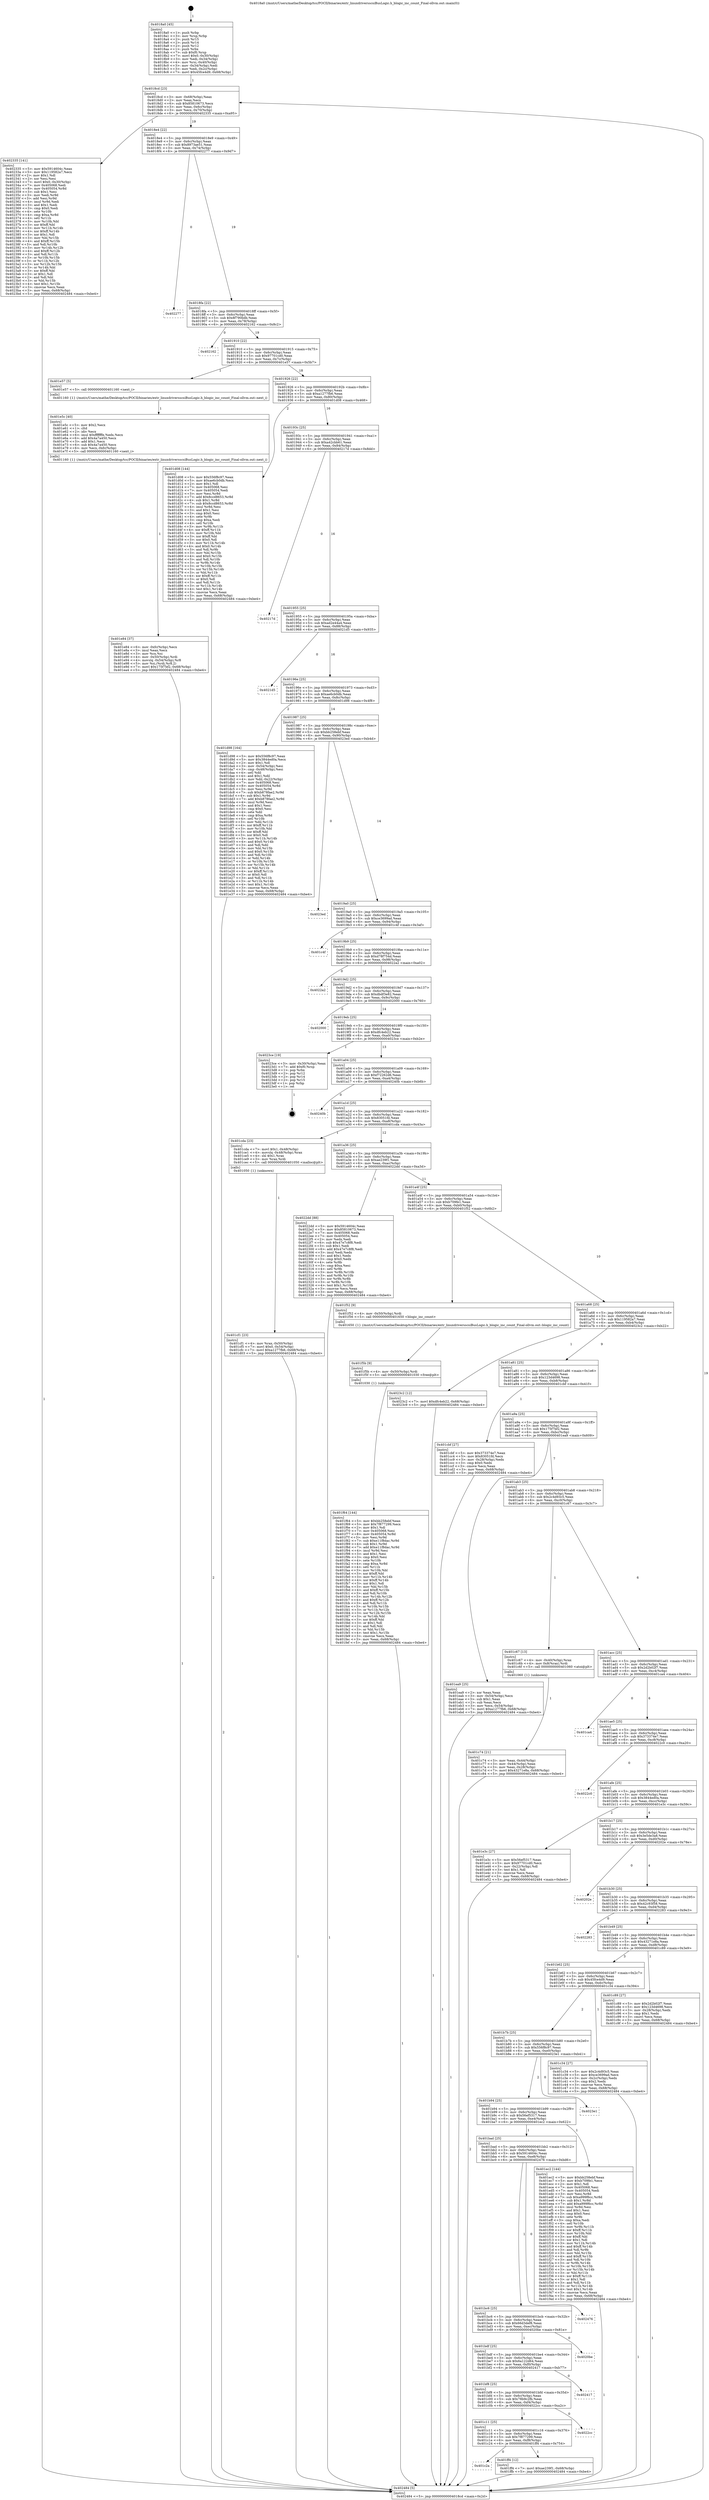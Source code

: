 digraph "0x4018a0" {
  label = "0x4018a0 (/mnt/c/Users/mathe/Desktop/tcc/POCII/binaries/extr_linuxdriversscsiBusLogic.h_blogic_inc_count_Final-ollvm.out::main(0))"
  labelloc = "t"
  node[shape=record]

  Entry [label="",width=0.3,height=0.3,shape=circle,fillcolor=black,style=filled]
  "0x4018cd" [label="{
     0x4018cd [23]\l
     | [instrs]\l
     &nbsp;&nbsp;0x4018cd \<+3\>: mov -0x68(%rbp),%eax\l
     &nbsp;&nbsp;0x4018d0 \<+2\>: mov %eax,%ecx\l
     &nbsp;&nbsp;0x4018d2 \<+6\>: sub $0x85810673,%ecx\l
     &nbsp;&nbsp;0x4018d8 \<+3\>: mov %eax,-0x6c(%rbp)\l
     &nbsp;&nbsp;0x4018db \<+3\>: mov %ecx,-0x70(%rbp)\l
     &nbsp;&nbsp;0x4018de \<+6\>: je 0000000000402335 \<main+0xa95\>\l
  }"]
  "0x402335" [label="{
     0x402335 [141]\l
     | [instrs]\l
     &nbsp;&nbsp;0x402335 \<+5\>: mov $0x5914604c,%eax\l
     &nbsp;&nbsp;0x40233a \<+5\>: mov $0x119582a7,%ecx\l
     &nbsp;&nbsp;0x40233f \<+2\>: mov $0x1,%dl\l
     &nbsp;&nbsp;0x402341 \<+2\>: xor %esi,%esi\l
     &nbsp;&nbsp;0x402343 \<+7\>: movl $0x0,-0x30(%rbp)\l
     &nbsp;&nbsp;0x40234a \<+7\>: mov 0x405068,%edi\l
     &nbsp;&nbsp;0x402351 \<+8\>: mov 0x405054,%r8d\l
     &nbsp;&nbsp;0x402359 \<+3\>: sub $0x1,%esi\l
     &nbsp;&nbsp;0x40235c \<+3\>: mov %edi,%r9d\l
     &nbsp;&nbsp;0x40235f \<+3\>: add %esi,%r9d\l
     &nbsp;&nbsp;0x402362 \<+4\>: imul %r9d,%edi\l
     &nbsp;&nbsp;0x402366 \<+3\>: and $0x1,%edi\l
     &nbsp;&nbsp;0x402369 \<+3\>: cmp $0x0,%edi\l
     &nbsp;&nbsp;0x40236c \<+4\>: sete %r10b\l
     &nbsp;&nbsp;0x402370 \<+4\>: cmp $0xa,%r8d\l
     &nbsp;&nbsp;0x402374 \<+4\>: setl %r11b\l
     &nbsp;&nbsp;0x402378 \<+3\>: mov %r10b,%bl\l
     &nbsp;&nbsp;0x40237b \<+3\>: xor $0xff,%bl\l
     &nbsp;&nbsp;0x40237e \<+3\>: mov %r11b,%r14b\l
     &nbsp;&nbsp;0x402381 \<+4\>: xor $0xff,%r14b\l
     &nbsp;&nbsp;0x402385 \<+3\>: xor $0x1,%dl\l
     &nbsp;&nbsp;0x402388 \<+3\>: mov %bl,%r15b\l
     &nbsp;&nbsp;0x40238b \<+4\>: and $0xff,%r15b\l
     &nbsp;&nbsp;0x40238f \<+3\>: and %dl,%r10b\l
     &nbsp;&nbsp;0x402392 \<+3\>: mov %r14b,%r12b\l
     &nbsp;&nbsp;0x402395 \<+4\>: and $0xff,%r12b\l
     &nbsp;&nbsp;0x402399 \<+3\>: and %dl,%r11b\l
     &nbsp;&nbsp;0x40239c \<+3\>: or %r10b,%r15b\l
     &nbsp;&nbsp;0x40239f \<+3\>: or %r11b,%r12b\l
     &nbsp;&nbsp;0x4023a2 \<+3\>: xor %r12b,%r15b\l
     &nbsp;&nbsp;0x4023a5 \<+3\>: or %r14b,%bl\l
     &nbsp;&nbsp;0x4023a8 \<+3\>: xor $0xff,%bl\l
     &nbsp;&nbsp;0x4023ab \<+3\>: or $0x1,%dl\l
     &nbsp;&nbsp;0x4023ae \<+2\>: and %dl,%bl\l
     &nbsp;&nbsp;0x4023b0 \<+3\>: or %bl,%r15b\l
     &nbsp;&nbsp;0x4023b3 \<+4\>: test $0x1,%r15b\l
     &nbsp;&nbsp;0x4023b7 \<+3\>: cmovne %ecx,%eax\l
     &nbsp;&nbsp;0x4023ba \<+3\>: mov %eax,-0x68(%rbp)\l
     &nbsp;&nbsp;0x4023bd \<+5\>: jmp 0000000000402484 \<main+0xbe4\>\l
  }"]
  "0x4018e4" [label="{
     0x4018e4 [22]\l
     | [instrs]\l
     &nbsp;&nbsp;0x4018e4 \<+5\>: jmp 00000000004018e9 \<main+0x49\>\l
     &nbsp;&nbsp;0x4018e9 \<+3\>: mov -0x6c(%rbp),%eax\l
     &nbsp;&nbsp;0x4018ec \<+5\>: sub $0x8973ae51,%eax\l
     &nbsp;&nbsp;0x4018f1 \<+3\>: mov %eax,-0x74(%rbp)\l
     &nbsp;&nbsp;0x4018f4 \<+6\>: je 0000000000402277 \<main+0x9d7\>\l
  }"]
  Exit [label="",width=0.3,height=0.3,shape=circle,fillcolor=black,style=filled,peripheries=2]
  "0x402277" [label="{
     0x402277\l
  }", style=dashed]
  "0x4018fa" [label="{
     0x4018fa [22]\l
     | [instrs]\l
     &nbsp;&nbsp;0x4018fa \<+5\>: jmp 00000000004018ff \<main+0x5f\>\l
     &nbsp;&nbsp;0x4018ff \<+3\>: mov -0x6c(%rbp),%eax\l
     &nbsp;&nbsp;0x401902 \<+5\>: sub $0x8f790bdb,%eax\l
     &nbsp;&nbsp;0x401907 \<+3\>: mov %eax,-0x78(%rbp)\l
     &nbsp;&nbsp;0x40190a \<+6\>: je 0000000000402162 \<main+0x8c2\>\l
  }"]
  "0x401c2a" [label="{
     0x401c2a\l
  }", style=dashed]
  "0x402162" [label="{
     0x402162\l
  }", style=dashed]
  "0x401910" [label="{
     0x401910 [22]\l
     | [instrs]\l
     &nbsp;&nbsp;0x401910 \<+5\>: jmp 0000000000401915 \<main+0x75\>\l
     &nbsp;&nbsp;0x401915 \<+3\>: mov -0x6c(%rbp),%eax\l
     &nbsp;&nbsp;0x401918 \<+5\>: sub $0x97701cd0,%eax\l
     &nbsp;&nbsp;0x40191d \<+3\>: mov %eax,-0x7c(%rbp)\l
     &nbsp;&nbsp;0x401920 \<+6\>: je 0000000000401e57 \<main+0x5b7\>\l
  }"]
  "0x401ff4" [label="{
     0x401ff4 [12]\l
     | [instrs]\l
     &nbsp;&nbsp;0x401ff4 \<+7\>: movl $0xae239f1,-0x68(%rbp)\l
     &nbsp;&nbsp;0x401ffb \<+5\>: jmp 0000000000402484 \<main+0xbe4\>\l
  }"]
  "0x401e57" [label="{
     0x401e57 [5]\l
     | [instrs]\l
     &nbsp;&nbsp;0x401e57 \<+5\>: call 0000000000401160 \<next_i\>\l
     | [calls]\l
     &nbsp;&nbsp;0x401160 \{1\} (/mnt/c/Users/mathe/Desktop/tcc/POCII/binaries/extr_linuxdriversscsiBusLogic.h_blogic_inc_count_Final-ollvm.out::next_i)\l
  }"]
  "0x401926" [label="{
     0x401926 [22]\l
     | [instrs]\l
     &nbsp;&nbsp;0x401926 \<+5\>: jmp 000000000040192b \<main+0x8b\>\l
     &nbsp;&nbsp;0x40192b \<+3\>: mov -0x6c(%rbp),%eax\l
     &nbsp;&nbsp;0x40192e \<+5\>: sub $0xa1277fb6,%eax\l
     &nbsp;&nbsp;0x401933 \<+3\>: mov %eax,-0x80(%rbp)\l
     &nbsp;&nbsp;0x401936 \<+6\>: je 0000000000401d08 \<main+0x468\>\l
  }"]
  "0x401c11" [label="{
     0x401c11 [25]\l
     | [instrs]\l
     &nbsp;&nbsp;0x401c11 \<+5\>: jmp 0000000000401c16 \<main+0x376\>\l
     &nbsp;&nbsp;0x401c16 \<+3\>: mov -0x6c(%rbp),%eax\l
     &nbsp;&nbsp;0x401c19 \<+5\>: sub $0x7f877299,%eax\l
     &nbsp;&nbsp;0x401c1e \<+6\>: mov %eax,-0xf8(%rbp)\l
     &nbsp;&nbsp;0x401c24 \<+6\>: je 0000000000401ff4 \<main+0x754\>\l
  }"]
  "0x401d08" [label="{
     0x401d08 [144]\l
     | [instrs]\l
     &nbsp;&nbsp;0x401d08 \<+5\>: mov $0x556f8c97,%eax\l
     &nbsp;&nbsp;0x401d0d \<+5\>: mov $0xae6cb0db,%ecx\l
     &nbsp;&nbsp;0x401d12 \<+2\>: mov $0x1,%dl\l
     &nbsp;&nbsp;0x401d14 \<+7\>: mov 0x405068,%esi\l
     &nbsp;&nbsp;0x401d1b \<+7\>: mov 0x405054,%edi\l
     &nbsp;&nbsp;0x401d22 \<+3\>: mov %esi,%r8d\l
     &nbsp;&nbsp;0x401d25 \<+7\>: add $0x8ccd8653,%r8d\l
     &nbsp;&nbsp;0x401d2c \<+4\>: sub $0x1,%r8d\l
     &nbsp;&nbsp;0x401d30 \<+7\>: sub $0x8ccd8653,%r8d\l
     &nbsp;&nbsp;0x401d37 \<+4\>: imul %r8d,%esi\l
     &nbsp;&nbsp;0x401d3b \<+3\>: and $0x1,%esi\l
     &nbsp;&nbsp;0x401d3e \<+3\>: cmp $0x0,%esi\l
     &nbsp;&nbsp;0x401d41 \<+4\>: sete %r9b\l
     &nbsp;&nbsp;0x401d45 \<+3\>: cmp $0xa,%edi\l
     &nbsp;&nbsp;0x401d48 \<+4\>: setl %r10b\l
     &nbsp;&nbsp;0x401d4c \<+3\>: mov %r9b,%r11b\l
     &nbsp;&nbsp;0x401d4f \<+4\>: xor $0xff,%r11b\l
     &nbsp;&nbsp;0x401d53 \<+3\>: mov %r10b,%bl\l
     &nbsp;&nbsp;0x401d56 \<+3\>: xor $0xff,%bl\l
     &nbsp;&nbsp;0x401d59 \<+3\>: xor $0x0,%dl\l
     &nbsp;&nbsp;0x401d5c \<+3\>: mov %r11b,%r14b\l
     &nbsp;&nbsp;0x401d5f \<+4\>: and $0x0,%r14b\l
     &nbsp;&nbsp;0x401d63 \<+3\>: and %dl,%r9b\l
     &nbsp;&nbsp;0x401d66 \<+3\>: mov %bl,%r15b\l
     &nbsp;&nbsp;0x401d69 \<+4\>: and $0x0,%r15b\l
     &nbsp;&nbsp;0x401d6d \<+3\>: and %dl,%r10b\l
     &nbsp;&nbsp;0x401d70 \<+3\>: or %r9b,%r14b\l
     &nbsp;&nbsp;0x401d73 \<+3\>: or %r10b,%r15b\l
     &nbsp;&nbsp;0x401d76 \<+3\>: xor %r15b,%r14b\l
     &nbsp;&nbsp;0x401d79 \<+3\>: or %bl,%r11b\l
     &nbsp;&nbsp;0x401d7c \<+4\>: xor $0xff,%r11b\l
     &nbsp;&nbsp;0x401d80 \<+3\>: or $0x0,%dl\l
     &nbsp;&nbsp;0x401d83 \<+3\>: and %dl,%r11b\l
     &nbsp;&nbsp;0x401d86 \<+3\>: or %r11b,%r14b\l
     &nbsp;&nbsp;0x401d89 \<+4\>: test $0x1,%r14b\l
     &nbsp;&nbsp;0x401d8d \<+3\>: cmovne %ecx,%eax\l
     &nbsp;&nbsp;0x401d90 \<+3\>: mov %eax,-0x68(%rbp)\l
     &nbsp;&nbsp;0x401d93 \<+5\>: jmp 0000000000402484 \<main+0xbe4\>\l
  }"]
  "0x40193c" [label="{
     0x40193c [25]\l
     | [instrs]\l
     &nbsp;&nbsp;0x40193c \<+5\>: jmp 0000000000401941 \<main+0xa1\>\l
     &nbsp;&nbsp;0x401941 \<+3\>: mov -0x6c(%rbp),%eax\l
     &nbsp;&nbsp;0x401944 \<+5\>: sub $0xa42cbb61,%eax\l
     &nbsp;&nbsp;0x401949 \<+6\>: mov %eax,-0x84(%rbp)\l
     &nbsp;&nbsp;0x40194f \<+6\>: je 000000000040217d \<main+0x8dd\>\l
  }"]
  "0x4022cc" [label="{
     0x4022cc\l
  }", style=dashed]
  "0x40217d" [label="{
     0x40217d\l
  }", style=dashed]
  "0x401955" [label="{
     0x401955 [25]\l
     | [instrs]\l
     &nbsp;&nbsp;0x401955 \<+5\>: jmp 000000000040195a \<main+0xba\>\l
     &nbsp;&nbsp;0x40195a \<+3\>: mov -0x6c(%rbp),%eax\l
     &nbsp;&nbsp;0x40195d \<+5\>: sub $0xad2e44a4,%eax\l
     &nbsp;&nbsp;0x401962 \<+6\>: mov %eax,-0x88(%rbp)\l
     &nbsp;&nbsp;0x401968 \<+6\>: je 00000000004021d5 \<main+0x935\>\l
  }"]
  "0x401bf8" [label="{
     0x401bf8 [25]\l
     | [instrs]\l
     &nbsp;&nbsp;0x401bf8 \<+5\>: jmp 0000000000401bfd \<main+0x35d\>\l
     &nbsp;&nbsp;0x401bfd \<+3\>: mov -0x6c(%rbp),%eax\l
     &nbsp;&nbsp;0x401c00 \<+5\>: sub $0x78b9c2fb,%eax\l
     &nbsp;&nbsp;0x401c05 \<+6\>: mov %eax,-0xf4(%rbp)\l
     &nbsp;&nbsp;0x401c0b \<+6\>: je 00000000004022cc \<main+0xa2c\>\l
  }"]
  "0x4021d5" [label="{
     0x4021d5\l
  }", style=dashed]
  "0x40196e" [label="{
     0x40196e [25]\l
     | [instrs]\l
     &nbsp;&nbsp;0x40196e \<+5\>: jmp 0000000000401973 \<main+0xd3\>\l
     &nbsp;&nbsp;0x401973 \<+3\>: mov -0x6c(%rbp),%eax\l
     &nbsp;&nbsp;0x401976 \<+5\>: sub $0xae6cb0db,%eax\l
     &nbsp;&nbsp;0x40197b \<+6\>: mov %eax,-0x8c(%rbp)\l
     &nbsp;&nbsp;0x401981 \<+6\>: je 0000000000401d98 \<main+0x4f8\>\l
  }"]
  "0x402417" [label="{
     0x402417\l
  }", style=dashed]
  "0x401d98" [label="{
     0x401d98 [164]\l
     | [instrs]\l
     &nbsp;&nbsp;0x401d98 \<+5\>: mov $0x556f8c97,%eax\l
     &nbsp;&nbsp;0x401d9d \<+5\>: mov $0x3844ed0a,%ecx\l
     &nbsp;&nbsp;0x401da2 \<+2\>: mov $0x1,%dl\l
     &nbsp;&nbsp;0x401da4 \<+3\>: mov -0x54(%rbp),%esi\l
     &nbsp;&nbsp;0x401da7 \<+3\>: cmp -0x48(%rbp),%esi\l
     &nbsp;&nbsp;0x401daa \<+4\>: setl %dil\l
     &nbsp;&nbsp;0x401dae \<+4\>: and $0x1,%dil\l
     &nbsp;&nbsp;0x401db2 \<+4\>: mov %dil,-0x22(%rbp)\l
     &nbsp;&nbsp;0x401db6 \<+7\>: mov 0x405068,%esi\l
     &nbsp;&nbsp;0x401dbd \<+8\>: mov 0x405054,%r8d\l
     &nbsp;&nbsp;0x401dc5 \<+3\>: mov %esi,%r9d\l
     &nbsp;&nbsp;0x401dc8 \<+7\>: sub $0xb878fae2,%r9d\l
     &nbsp;&nbsp;0x401dcf \<+4\>: sub $0x1,%r9d\l
     &nbsp;&nbsp;0x401dd3 \<+7\>: add $0xb878fae2,%r9d\l
     &nbsp;&nbsp;0x401dda \<+4\>: imul %r9d,%esi\l
     &nbsp;&nbsp;0x401dde \<+3\>: and $0x1,%esi\l
     &nbsp;&nbsp;0x401de1 \<+3\>: cmp $0x0,%esi\l
     &nbsp;&nbsp;0x401de4 \<+4\>: sete %dil\l
     &nbsp;&nbsp;0x401de8 \<+4\>: cmp $0xa,%r8d\l
     &nbsp;&nbsp;0x401dec \<+4\>: setl %r10b\l
     &nbsp;&nbsp;0x401df0 \<+3\>: mov %dil,%r11b\l
     &nbsp;&nbsp;0x401df3 \<+4\>: xor $0xff,%r11b\l
     &nbsp;&nbsp;0x401df7 \<+3\>: mov %r10b,%bl\l
     &nbsp;&nbsp;0x401dfa \<+3\>: xor $0xff,%bl\l
     &nbsp;&nbsp;0x401dfd \<+3\>: xor $0x0,%dl\l
     &nbsp;&nbsp;0x401e00 \<+3\>: mov %r11b,%r14b\l
     &nbsp;&nbsp;0x401e03 \<+4\>: and $0x0,%r14b\l
     &nbsp;&nbsp;0x401e07 \<+3\>: and %dl,%dil\l
     &nbsp;&nbsp;0x401e0a \<+3\>: mov %bl,%r15b\l
     &nbsp;&nbsp;0x401e0d \<+4\>: and $0x0,%r15b\l
     &nbsp;&nbsp;0x401e11 \<+3\>: and %dl,%r10b\l
     &nbsp;&nbsp;0x401e14 \<+3\>: or %dil,%r14b\l
     &nbsp;&nbsp;0x401e17 \<+3\>: or %r10b,%r15b\l
     &nbsp;&nbsp;0x401e1a \<+3\>: xor %r15b,%r14b\l
     &nbsp;&nbsp;0x401e1d \<+3\>: or %bl,%r11b\l
     &nbsp;&nbsp;0x401e20 \<+4\>: xor $0xff,%r11b\l
     &nbsp;&nbsp;0x401e24 \<+3\>: or $0x0,%dl\l
     &nbsp;&nbsp;0x401e27 \<+3\>: and %dl,%r11b\l
     &nbsp;&nbsp;0x401e2a \<+3\>: or %r11b,%r14b\l
     &nbsp;&nbsp;0x401e2d \<+4\>: test $0x1,%r14b\l
     &nbsp;&nbsp;0x401e31 \<+3\>: cmovne %ecx,%eax\l
     &nbsp;&nbsp;0x401e34 \<+3\>: mov %eax,-0x68(%rbp)\l
     &nbsp;&nbsp;0x401e37 \<+5\>: jmp 0000000000402484 \<main+0xbe4\>\l
  }"]
  "0x401987" [label="{
     0x401987 [25]\l
     | [instrs]\l
     &nbsp;&nbsp;0x401987 \<+5\>: jmp 000000000040198c \<main+0xec\>\l
     &nbsp;&nbsp;0x40198c \<+3\>: mov -0x6c(%rbp),%eax\l
     &nbsp;&nbsp;0x40198f \<+5\>: sub $0xbb258ebf,%eax\l
     &nbsp;&nbsp;0x401994 \<+6\>: mov %eax,-0x90(%rbp)\l
     &nbsp;&nbsp;0x40199a \<+6\>: je 00000000004023ed \<main+0xb4d\>\l
  }"]
  "0x401bdf" [label="{
     0x401bdf [25]\l
     | [instrs]\l
     &nbsp;&nbsp;0x401bdf \<+5\>: jmp 0000000000401be4 \<main+0x344\>\l
     &nbsp;&nbsp;0x401be4 \<+3\>: mov -0x6c(%rbp),%eax\l
     &nbsp;&nbsp;0x401be7 \<+5\>: sub $0x6a122d64,%eax\l
     &nbsp;&nbsp;0x401bec \<+6\>: mov %eax,-0xf0(%rbp)\l
     &nbsp;&nbsp;0x401bf2 \<+6\>: je 0000000000402417 \<main+0xb77\>\l
  }"]
  "0x4023ed" [label="{
     0x4023ed\l
  }", style=dashed]
  "0x4019a0" [label="{
     0x4019a0 [25]\l
     | [instrs]\l
     &nbsp;&nbsp;0x4019a0 \<+5\>: jmp 00000000004019a5 \<main+0x105\>\l
     &nbsp;&nbsp;0x4019a5 \<+3\>: mov -0x6c(%rbp),%eax\l
     &nbsp;&nbsp;0x4019a8 \<+5\>: sub $0xce3699ad,%eax\l
     &nbsp;&nbsp;0x4019ad \<+6\>: mov %eax,-0x94(%rbp)\l
     &nbsp;&nbsp;0x4019b3 \<+6\>: je 0000000000401c4f \<main+0x3af\>\l
  }"]
  "0x4020be" [label="{
     0x4020be\l
  }", style=dashed]
  "0x401c4f" [label="{
     0x401c4f\l
  }", style=dashed]
  "0x4019b9" [label="{
     0x4019b9 [25]\l
     | [instrs]\l
     &nbsp;&nbsp;0x4019b9 \<+5\>: jmp 00000000004019be \<main+0x11e\>\l
     &nbsp;&nbsp;0x4019be \<+3\>: mov -0x6c(%rbp),%eax\l
     &nbsp;&nbsp;0x4019c1 \<+5\>: sub $0xd78f754d,%eax\l
     &nbsp;&nbsp;0x4019c6 \<+6\>: mov %eax,-0x98(%rbp)\l
     &nbsp;&nbsp;0x4019cc \<+6\>: je 00000000004022a2 \<main+0xa02\>\l
  }"]
  "0x401bc6" [label="{
     0x401bc6 [25]\l
     | [instrs]\l
     &nbsp;&nbsp;0x401bc6 \<+5\>: jmp 0000000000401bcb \<main+0x32b\>\l
     &nbsp;&nbsp;0x401bcb \<+3\>: mov -0x6c(%rbp),%eax\l
     &nbsp;&nbsp;0x401bce \<+5\>: sub $0x66d3def8,%eax\l
     &nbsp;&nbsp;0x401bd3 \<+6\>: mov %eax,-0xec(%rbp)\l
     &nbsp;&nbsp;0x401bd9 \<+6\>: je 00000000004020be \<main+0x81e\>\l
  }"]
  "0x4022a2" [label="{
     0x4022a2\l
  }", style=dashed]
  "0x4019d2" [label="{
     0x4019d2 [25]\l
     | [instrs]\l
     &nbsp;&nbsp;0x4019d2 \<+5\>: jmp 00000000004019d7 \<main+0x137\>\l
     &nbsp;&nbsp;0x4019d7 \<+3\>: mov -0x6c(%rbp),%eax\l
     &nbsp;&nbsp;0x4019da \<+5\>: sub $0xdbdf3e82,%eax\l
     &nbsp;&nbsp;0x4019df \<+6\>: mov %eax,-0x9c(%rbp)\l
     &nbsp;&nbsp;0x4019e5 \<+6\>: je 0000000000402000 \<main+0x760\>\l
  }"]
  "0x402476" [label="{
     0x402476\l
  }", style=dashed]
  "0x402000" [label="{
     0x402000\l
  }", style=dashed]
  "0x4019eb" [label="{
     0x4019eb [25]\l
     | [instrs]\l
     &nbsp;&nbsp;0x4019eb \<+5\>: jmp 00000000004019f0 \<main+0x150\>\l
     &nbsp;&nbsp;0x4019f0 \<+3\>: mov -0x6c(%rbp),%eax\l
     &nbsp;&nbsp;0x4019f3 \<+5\>: sub $0xdfc4eb22,%eax\l
     &nbsp;&nbsp;0x4019f8 \<+6\>: mov %eax,-0xa0(%rbp)\l
     &nbsp;&nbsp;0x4019fe \<+6\>: je 00000000004023ce \<main+0xb2e\>\l
  }"]
  "0x401f64" [label="{
     0x401f64 [144]\l
     | [instrs]\l
     &nbsp;&nbsp;0x401f64 \<+5\>: mov $0xbb258ebf,%eax\l
     &nbsp;&nbsp;0x401f69 \<+5\>: mov $0x7f877299,%ecx\l
     &nbsp;&nbsp;0x401f6e \<+2\>: mov $0x1,%dl\l
     &nbsp;&nbsp;0x401f70 \<+7\>: mov 0x405068,%esi\l
     &nbsp;&nbsp;0x401f77 \<+8\>: mov 0x405054,%r8d\l
     &nbsp;&nbsp;0x401f7f \<+3\>: mov %esi,%r9d\l
     &nbsp;&nbsp;0x401f82 \<+7\>: sub $0xe11f8dac,%r9d\l
     &nbsp;&nbsp;0x401f89 \<+4\>: sub $0x1,%r9d\l
     &nbsp;&nbsp;0x401f8d \<+7\>: add $0xe11f8dac,%r9d\l
     &nbsp;&nbsp;0x401f94 \<+4\>: imul %r9d,%esi\l
     &nbsp;&nbsp;0x401f98 \<+3\>: and $0x1,%esi\l
     &nbsp;&nbsp;0x401f9b \<+3\>: cmp $0x0,%esi\l
     &nbsp;&nbsp;0x401f9e \<+4\>: sete %r10b\l
     &nbsp;&nbsp;0x401fa2 \<+4\>: cmp $0xa,%r8d\l
     &nbsp;&nbsp;0x401fa6 \<+4\>: setl %r11b\l
     &nbsp;&nbsp;0x401faa \<+3\>: mov %r10b,%bl\l
     &nbsp;&nbsp;0x401fad \<+3\>: xor $0xff,%bl\l
     &nbsp;&nbsp;0x401fb0 \<+3\>: mov %r11b,%r14b\l
     &nbsp;&nbsp;0x401fb3 \<+4\>: xor $0xff,%r14b\l
     &nbsp;&nbsp;0x401fb7 \<+3\>: xor $0x1,%dl\l
     &nbsp;&nbsp;0x401fba \<+3\>: mov %bl,%r15b\l
     &nbsp;&nbsp;0x401fbd \<+4\>: and $0xff,%r15b\l
     &nbsp;&nbsp;0x401fc1 \<+3\>: and %dl,%r10b\l
     &nbsp;&nbsp;0x401fc4 \<+3\>: mov %r14b,%r12b\l
     &nbsp;&nbsp;0x401fc7 \<+4\>: and $0xff,%r12b\l
     &nbsp;&nbsp;0x401fcb \<+3\>: and %dl,%r11b\l
     &nbsp;&nbsp;0x401fce \<+3\>: or %r10b,%r15b\l
     &nbsp;&nbsp;0x401fd1 \<+3\>: or %r11b,%r12b\l
     &nbsp;&nbsp;0x401fd4 \<+3\>: xor %r12b,%r15b\l
     &nbsp;&nbsp;0x401fd7 \<+3\>: or %r14b,%bl\l
     &nbsp;&nbsp;0x401fda \<+3\>: xor $0xff,%bl\l
     &nbsp;&nbsp;0x401fdd \<+3\>: or $0x1,%dl\l
     &nbsp;&nbsp;0x401fe0 \<+2\>: and %dl,%bl\l
     &nbsp;&nbsp;0x401fe2 \<+3\>: or %bl,%r15b\l
     &nbsp;&nbsp;0x401fe5 \<+4\>: test $0x1,%r15b\l
     &nbsp;&nbsp;0x401fe9 \<+3\>: cmovne %ecx,%eax\l
     &nbsp;&nbsp;0x401fec \<+3\>: mov %eax,-0x68(%rbp)\l
     &nbsp;&nbsp;0x401fef \<+5\>: jmp 0000000000402484 \<main+0xbe4\>\l
  }"]
  "0x4023ce" [label="{
     0x4023ce [19]\l
     | [instrs]\l
     &nbsp;&nbsp;0x4023ce \<+3\>: mov -0x30(%rbp),%eax\l
     &nbsp;&nbsp;0x4023d1 \<+7\>: add $0xf0,%rsp\l
     &nbsp;&nbsp;0x4023d8 \<+1\>: pop %rbx\l
     &nbsp;&nbsp;0x4023d9 \<+2\>: pop %r12\l
     &nbsp;&nbsp;0x4023db \<+2\>: pop %r14\l
     &nbsp;&nbsp;0x4023dd \<+2\>: pop %r15\l
     &nbsp;&nbsp;0x4023df \<+1\>: pop %rbp\l
     &nbsp;&nbsp;0x4023e0 \<+1\>: ret\l
  }"]
  "0x401a04" [label="{
     0x401a04 [25]\l
     | [instrs]\l
     &nbsp;&nbsp;0x401a04 \<+5\>: jmp 0000000000401a09 \<main+0x169\>\l
     &nbsp;&nbsp;0x401a09 \<+3\>: mov -0x6c(%rbp),%eax\l
     &nbsp;&nbsp;0x401a0c \<+5\>: sub $0xf72262d6,%eax\l
     &nbsp;&nbsp;0x401a11 \<+6\>: mov %eax,-0xa4(%rbp)\l
     &nbsp;&nbsp;0x401a17 \<+6\>: je 000000000040240b \<main+0xb6b\>\l
  }"]
  "0x401f5b" [label="{
     0x401f5b [9]\l
     | [instrs]\l
     &nbsp;&nbsp;0x401f5b \<+4\>: mov -0x50(%rbp),%rdi\l
     &nbsp;&nbsp;0x401f5f \<+5\>: call 0000000000401030 \<free@plt\>\l
     | [calls]\l
     &nbsp;&nbsp;0x401030 \{1\} (unknown)\l
  }"]
  "0x40240b" [label="{
     0x40240b\l
  }", style=dashed]
  "0x401a1d" [label="{
     0x401a1d [25]\l
     | [instrs]\l
     &nbsp;&nbsp;0x401a1d \<+5\>: jmp 0000000000401a22 \<main+0x182\>\l
     &nbsp;&nbsp;0x401a22 \<+3\>: mov -0x6c(%rbp),%eax\l
     &nbsp;&nbsp;0x401a25 \<+5\>: sub $0x83051fd,%eax\l
     &nbsp;&nbsp;0x401a2a \<+6\>: mov %eax,-0xa8(%rbp)\l
     &nbsp;&nbsp;0x401a30 \<+6\>: je 0000000000401cda \<main+0x43a\>\l
  }"]
  "0x401bad" [label="{
     0x401bad [25]\l
     | [instrs]\l
     &nbsp;&nbsp;0x401bad \<+5\>: jmp 0000000000401bb2 \<main+0x312\>\l
     &nbsp;&nbsp;0x401bb2 \<+3\>: mov -0x6c(%rbp),%eax\l
     &nbsp;&nbsp;0x401bb5 \<+5\>: sub $0x5914604c,%eax\l
     &nbsp;&nbsp;0x401bba \<+6\>: mov %eax,-0xe8(%rbp)\l
     &nbsp;&nbsp;0x401bc0 \<+6\>: je 0000000000402476 \<main+0xbd6\>\l
  }"]
  "0x401cda" [label="{
     0x401cda [23]\l
     | [instrs]\l
     &nbsp;&nbsp;0x401cda \<+7\>: movl $0x1,-0x48(%rbp)\l
     &nbsp;&nbsp;0x401ce1 \<+4\>: movslq -0x48(%rbp),%rax\l
     &nbsp;&nbsp;0x401ce5 \<+4\>: shl $0x1,%rax\l
     &nbsp;&nbsp;0x401ce9 \<+3\>: mov %rax,%rdi\l
     &nbsp;&nbsp;0x401cec \<+5\>: call 0000000000401050 \<malloc@plt\>\l
     | [calls]\l
     &nbsp;&nbsp;0x401050 \{1\} (unknown)\l
  }"]
  "0x401a36" [label="{
     0x401a36 [25]\l
     | [instrs]\l
     &nbsp;&nbsp;0x401a36 \<+5\>: jmp 0000000000401a3b \<main+0x19b\>\l
     &nbsp;&nbsp;0x401a3b \<+3\>: mov -0x6c(%rbp),%eax\l
     &nbsp;&nbsp;0x401a3e \<+5\>: sub $0xae239f1,%eax\l
     &nbsp;&nbsp;0x401a43 \<+6\>: mov %eax,-0xac(%rbp)\l
     &nbsp;&nbsp;0x401a49 \<+6\>: je 00000000004022dd \<main+0xa3d\>\l
  }"]
  "0x401ec2" [label="{
     0x401ec2 [144]\l
     | [instrs]\l
     &nbsp;&nbsp;0x401ec2 \<+5\>: mov $0xbb258ebf,%eax\l
     &nbsp;&nbsp;0x401ec7 \<+5\>: mov $0xb709fe1,%ecx\l
     &nbsp;&nbsp;0x401ecc \<+2\>: mov $0x1,%dl\l
     &nbsp;&nbsp;0x401ece \<+7\>: mov 0x405068,%esi\l
     &nbsp;&nbsp;0x401ed5 \<+7\>: mov 0x405054,%edi\l
     &nbsp;&nbsp;0x401edc \<+3\>: mov %esi,%r8d\l
     &nbsp;&nbsp;0x401edf \<+7\>: sub $0xa999f6cc,%r8d\l
     &nbsp;&nbsp;0x401ee6 \<+4\>: sub $0x1,%r8d\l
     &nbsp;&nbsp;0x401eea \<+7\>: add $0xa999f6cc,%r8d\l
     &nbsp;&nbsp;0x401ef1 \<+4\>: imul %r8d,%esi\l
     &nbsp;&nbsp;0x401ef5 \<+3\>: and $0x1,%esi\l
     &nbsp;&nbsp;0x401ef8 \<+3\>: cmp $0x0,%esi\l
     &nbsp;&nbsp;0x401efb \<+4\>: sete %r9b\l
     &nbsp;&nbsp;0x401eff \<+3\>: cmp $0xa,%edi\l
     &nbsp;&nbsp;0x401f02 \<+4\>: setl %r10b\l
     &nbsp;&nbsp;0x401f06 \<+3\>: mov %r9b,%r11b\l
     &nbsp;&nbsp;0x401f09 \<+4\>: xor $0xff,%r11b\l
     &nbsp;&nbsp;0x401f0d \<+3\>: mov %r10b,%bl\l
     &nbsp;&nbsp;0x401f10 \<+3\>: xor $0xff,%bl\l
     &nbsp;&nbsp;0x401f13 \<+3\>: xor $0x1,%dl\l
     &nbsp;&nbsp;0x401f16 \<+3\>: mov %r11b,%r14b\l
     &nbsp;&nbsp;0x401f19 \<+4\>: and $0xff,%r14b\l
     &nbsp;&nbsp;0x401f1d \<+3\>: and %dl,%r9b\l
     &nbsp;&nbsp;0x401f20 \<+3\>: mov %bl,%r15b\l
     &nbsp;&nbsp;0x401f23 \<+4\>: and $0xff,%r15b\l
     &nbsp;&nbsp;0x401f27 \<+3\>: and %dl,%r10b\l
     &nbsp;&nbsp;0x401f2a \<+3\>: or %r9b,%r14b\l
     &nbsp;&nbsp;0x401f2d \<+3\>: or %r10b,%r15b\l
     &nbsp;&nbsp;0x401f30 \<+3\>: xor %r15b,%r14b\l
     &nbsp;&nbsp;0x401f33 \<+3\>: or %bl,%r11b\l
     &nbsp;&nbsp;0x401f36 \<+4\>: xor $0xff,%r11b\l
     &nbsp;&nbsp;0x401f3a \<+3\>: or $0x1,%dl\l
     &nbsp;&nbsp;0x401f3d \<+3\>: and %dl,%r11b\l
     &nbsp;&nbsp;0x401f40 \<+3\>: or %r11b,%r14b\l
     &nbsp;&nbsp;0x401f43 \<+4\>: test $0x1,%r14b\l
     &nbsp;&nbsp;0x401f47 \<+3\>: cmovne %ecx,%eax\l
     &nbsp;&nbsp;0x401f4a \<+3\>: mov %eax,-0x68(%rbp)\l
     &nbsp;&nbsp;0x401f4d \<+5\>: jmp 0000000000402484 \<main+0xbe4\>\l
  }"]
  "0x4022dd" [label="{
     0x4022dd [88]\l
     | [instrs]\l
     &nbsp;&nbsp;0x4022dd \<+5\>: mov $0x5914604c,%eax\l
     &nbsp;&nbsp;0x4022e2 \<+5\>: mov $0x85810673,%ecx\l
     &nbsp;&nbsp;0x4022e7 \<+7\>: mov 0x405068,%edx\l
     &nbsp;&nbsp;0x4022ee \<+7\>: mov 0x405054,%esi\l
     &nbsp;&nbsp;0x4022f5 \<+2\>: mov %edx,%edi\l
     &nbsp;&nbsp;0x4022f7 \<+6\>: sub $0x47e7c8f8,%edi\l
     &nbsp;&nbsp;0x4022fd \<+3\>: sub $0x1,%edi\l
     &nbsp;&nbsp;0x402300 \<+6\>: add $0x47e7c8f8,%edi\l
     &nbsp;&nbsp;0x402306 \<+3\>: imul %edi,%edx\l
     &nbsp;&nbsp;0x402309 \<+3\>: and $0x1,%edx\l
     &nbsp;&nbsp;0x40230c \<+3\>: cmp $0x0,%edx\l
     &nbsp;&nbsp;0x40230f \<+4\>: sete %r8b\l
     &nbsp;&nbsp;0x402313 \<+3\>: cmp $0xa,%esi\l
     &nbsp;&nbsp;0x402316 \<+4\>: setl %r9b\l
     &nbsp;&nbsp;0x40231a \<+3\>: mov %r8b,%r10b\l
     &nbsp;&nbsp;0x40231d \<+3\>: and %r9b,%r10b\l
     &nbsp;&nbsp;0x402320 \<+3\>: xor %r9b,%r8b\l
     &nbsp;&nbsp;0x402323 \<+3\>: or %r8b,%r10b\l
     &nbsp;&nbsp;0x402326 \<+4\>: test $0x1,%r10b\l
     &nbsp;&nbsp;0x40232a \<+3\>: cmovne %ecx,%eax\l
     &nbsp;&nbsp;0x40232d \<+3\>: mov %eax,-0x68(%rbp)\l
     &nbsp;&nbsp;0x402330 \<+5\>: jmp 0000000000402484 \<main+0xbe4\>\l
  }"]
  "0x401a4f" [label="{
     0x401a4f [25]\l
     | [instrs]\l
     &nbsp;&nbsp;0x401a4f \<+5\>: jmp 0000000000401a54 \<main+0x1b4\>\l
     &nbsp;&nbsp;0x401a54 \<+3\>: mov -0x6c(%rbp),%eax\l
     &nbsp;&nbsp;0x401a57 \<+5\>: sub $0xb709fe1,%eax\l
     &nbsp;&nbsp;0x401a5c \<+6\>: mov %eax,-0xb0(%rbp)\l
     &nbsp;&nbsp;0x401a62 \<+6\>: je 0000000000401f52 \<main+0x6b2\>\l
  }"]
  "0x401b94" [label="{
     0x401b94 [25]\l
     | [instrs]\l
     &nbsp;&nbsp;0x401b94 \<+5\>: jmp 0000000000401b99 \<main+0x2f9\>\l
     &nbsp;&nbsp;0x401b99 \<+3\>: mov -0x6c(%rbp),%eax\l
     &nbsp;&nbsp;0x401b9c \<+5\>: sub $0x56ef5317,%eax\l
     &nbsp;&nbsp;0x401ba1 \<+6\>: mov %eax,-0xe4(%rbp)\l
     &nbsp;&nbsp;0x401ba7 \<+6\>: je 0000000000401ec2 \<main+0x622\>\l
  }"]
  "0x401f52" [label="{
     0x401f52 [9]\l
     | [instrs]\l
     &nbsp;&nbsp;0x401f52 \<+4\>: mov -0x50(%rbp),%rdi\l
     &nbsp;&nbsp;0x401f56 \<+5\>: call 0000000000401650 \<blogic_inc_count\>\l
     | [calls]\l
     &nbsp;&nbsp;0x401650 \{1\} (/mnt/c/Users/mathe/Desktop/tcc/POCII/binaries/extr_linuxdriversscsiBusLogic.h_blogic_inc_count_Final-ollvm.out::blogic_inc_count)\l
  }"]
  "0x401a68" [label="{
     0x401a68 [25]\l
     | [instrs]\l
     &nbsp;&nbsp;0x401a68 \<+5\>: jmp 0000000000401a6d \<main+0x1cd\>\l
     &nbsp;&nbsp;0x401a6d \<+3\>: mov -0x6c(%rbp),%eax\l
     &nbsp;&nbsp;0x401a70 \<+5\>: sub $0x119582a7,%eax\l
     &nbsp;&nbsp;0x401a75 \<+6\>: mov %eax,-0xb4(%rbp)\l
     &nbsp;&nbsp;0x401a7b \<+6\>: je 00000000004023c2 \<main+0xb22\>\l
  }"]
  "0x4023e1" [label="{
     0x4023e1\l
  }", style=dashed]
  "0x4023c2" [label="{
     0x4023c2 [12]\l
     | [instrs]\l
     &nbsp;&nbsp;0x4023c2 \<+7\>: movl $0xdfc4eb22,-0x68(%rbp)\l
     &nbsp;&nbsp;0x4023c9 \<+5\>: jmp 0000000000402484 \<main+0xbe4\>\l
  }"]
  "0x401a81" [label="{
     0x401a81 [25]\l
     | [instrs]\l
     &nbsp;&nbsp;0x401a81 \<+5\>: jmp 0000000000401a86 \<main+0x1e6\>\l
     &nbsp;&nbsp;0x401a86 \<+3\>: mov -0x6c(%rbp),%eax\l
     &nbsp;&nbsp;0x401a89 \<+5\>: sub $0x123d4698,%eax\l
     &nbsp;&nbsp;0x401a8e \<+6\>: mov %eax,-0xb8(%rbp)\l
     &nbsp;&nbsp;0x401a94 \<+6\>: je 0000000000401cbf \<main+0x41f\>\l
  }"]
  "0x401e84" [label="{
     0x401e84 [37]\l
     | [instrs]\l
     &nbsp;&nbsp;0x401e84 \<+6\>: mov -0xfc(%rbp),%ecx\l
     &nbsp;&nbsp;0x401e8a \<+3\>: imul %eax,%ecx\l
     &nbsp;&nbsp;0x401e8d \<+3\>: mov %cx,%si\l
     &nbsp;&nbsp;0x401e90 \<+4\>: mov -0x50(%rbp),%rdi\l
     &nbsp;&nbsp;0x401e94 \<+4\>: movslq -0x54(%rbp),%r8\l
     &nbsp;&nbsp;0x401e98 \<+5\>: mov %si,(%rdi,%r8,2)\l
     &nbsp;&nbsp;0x401e9d \<+7\>: movl $0x175f7bf2,-0x68(%rbp)\l
     &nbsp;&nbsp;0x401ea4 \<+5\>: jmp 0000000000402484 \<main+0xbe4\>\l
  }"]
  "0x401cbf" [label="{
     0x401cbf [27]\l
     | [instrs]\l
     &nbsp;&nbsp;0x401cbf \<+5\>: mov $0x373374e7,%eax\l
     &nbsp;&nbsp;0x401cc4 \<+5\>: mov $0x83051fd,%ecx\l
     &nbsp;&nbsp;0x401cc9 \<+3\>: mov -0x28(%rbp),%edx\l
     &nbsp;&nbsp;0x401ccc \<+3\>: cmp $0x0,%edx\l
     &nbsp;&nbsp;0x401ccf \<+3\>: cmove %ecx,%eax\l
     &nbsp;&nbsp;0x401cd2 \<+3\>: mov %eax,-0x68(%rbp)\l
     &nbsp;&nbsp;0x401cd5 \<+5\>: jmp 0000000000402484 \<main+0xbe4\>\l
  }"]
  "0x401a9a" [label="{
     0x401a9a [25]\l
     | [instrs]\l
     &nbsp;&nbsp;0x401a9a \<+5\>: jmp 0000000000401a9f \<main+0x1ff\>\l
     &nbsp;&nbsp;0x401a9f \<+3\>: mov -0x6c(%rbp),%eax\l
     &nbsp;&nbsp;0x401aa2 \<+5\>: sub $0x175f7bf2,%eax\l
     &nbsp;&nbsp;0x401aa7 \<+6\>: mov %eax,-0xbc(%rbp)\l
     &nbsp;&nbsp;0x401aad \<+6\>: je 0000000000401ea9 \<main+0x609\>\l
  }"]
  "0x401e5c" [label="{
     0x401e5c [40]\l
     | [instrs]\l
     &nbsp;&nbsp;0x401e5c \<+5\>: mov $0x2,%ecx\l
     &nbsp;&nbsp;0x401e61 \<+1\>: cltd\l
     &nbsp;&nbsp;0x401e62 \<+2\>: idiv %ecx\l
     &nbsp;&nbsp;0x401e64 \<+6\>: imul $0xfffffffe,%edx,%ecx\l
     &nbsp;&nbsp;0x401e6a \<+6\>: add $0x4a7a450,%ecx\l
     &nbsp;&nbsp;0x401e70 \<+3\>: add $0x1,%ecx\l
     &nbsp;&nbsp;0x401e73 \<+6\>: sub $0x4a7a450,%ecx\l
     &nbsp;&nbsp;0x401e79 \<+6\>: mov %ecx,-0xfc(%rbp)\l
     &nbsp;&nbsp;0x401e7f \<+5\>: call 0000000000401160 \<next_i\>\l
     | [calls]\l
     &nbsp;&nbsp;0x401160 \{1\} (/mnt/c/Users/mathe/Desktop/tcc/POCII/binaries/extr_linuxdriversscsiBusLogic.h_blogic_inc_count_Final-ollvm.out::next_i)\l
  }"]
  "0x401ea9" [label="{
     0x401ea9 [25]\l
     | [instrs]\l
     &nbsp;&nbsp;0x401ea9 \<+2\>: xor %eax,%eax\l
     &nbsp;&nbsp;0x401eab \<+3\>: mov -0x54(%rbp),%ecx\l
     &nbsp;&nbsp;0x401eae \<+3\>: sub $0x1,%eax\l
     &nbsp;&nbsp;0x401eb1 \<+2\>: sub %eax,%ecx\l
     &nbsp;&nbsp;0x401eb3 \<+3\>: mov %ecx,-0x54(%rbp)\l
     &nbsp;&nbsp;0x401eb6 \<+7\>: movl $0xa1277fb6,-0x68(%rbp)\l
     &nbsp;&nbsp;0x401ebd \<+5\>: jmp 0000000000402484 \<main+0xbe4\>\l
  }"]
  "0x401ab3" [label="{
     0x401ab3 [25]\l
     | [instrs]\l
     &nbsp;&nbsp;0x401ab3 \<+5\>: jmp 0000000000401ab8 \<main+0x218\>\l
     &nbsp;&nbsp;0x401ab8 \<+3\>: mov -0x6c(%rbp),%eax\l
     &nbsp;&nbsp;0x401abb \<+5\>: sub $0x2c4d93c5,%eax\l
     &nbsp;&nbsp;0x401ac0 \<+6\>: mov %eax,-0xc0(%rbp)\l
     &nbsp;&nbsp;0x401ac6 \<+6\>: je 0000000000401c67 \<main+0x3c7\>\l
  }"]
  "0x401cf1" [label="{
     0x401cf1 [23]\l
     | [instrs]\l
     &nbsp;&nbsp;0x401cf1 \<+4\>: mov %rax,-0x50(%rbp)\l
     &nbsp;&nbsp;0x401cf5 \<+7\>: movl $0x0,-0x54(%rbp)\l
     &nbsp;&nbsp;0x401cfc \<+7\>: movl $0xa1277fb6,-0x68(%rbp)\l
     &nbsp;&nbsp;0x401d03 \<+5\>: jmp 0000000000402484 \<main+0xbe4\>\l
  }"]
  "0x401c67" [label="{
     0x401c67 [13]\l
     | [instrs]\l
     &nbsp;&nbsp;0x401c67 \<+4\>: mov -0x40(%rbp),%rax\l
     &nbsp;&nbsp;0x401c6b \<+4\>: mov 0x8(%rax),%rdi\l
     &nbsp;&nbsp;0x401c6f \<+5\>: call 0000000000401060 \<atoi@plt\>\l
     | [calls]\l
     &nbsp;&nbsp;0x401060 \{1\} (unknown)\l
  }"]
  "0x401acc" [label="{
     0x401acc [25]\l
     | [instrs]\l
     &nbsp;&nbsp;0x401acc \<+5\>: jmp 0000000000401ad1 \<main+0x231\>\l
     &nbsp;&nbsp;0x401ad1 \<+3\>: mov -0x6c(%rbp),%eax\l
     &nbsp;&nbsp;0x401ad4 \<+5\>: sub $0x2d2b02f7,%eax\l
     &nbsp;&nbsp;0x401ad9 \<+6\>: mov %eax,-0xc4(%rbp)\l
     &nbsp;&nbsp;0x401adf \<+6\>: je 0000000000401ca4 \<main+0x404\>\l
  }"]
  "0x401c74" [label="{
     0x401c74 [21]\l
     | [instrs]\l
     &nbsp;&nbsp;0x401c74 \<+3\>: mov %eax,-0x44(%rbp)\l
     &nbsp;&nbsp;0x401c77 \<+3\>: mov -0x44(%rbp),%eax\l
     &nbsp;&nbsp;0x401c7a \<+3\>: mov %eax,-0x28(%rbp)\l
     &nbsp;&nbsp;0x401c7d \<+7\>: movl $0x43271e8a,-0x68(%rbp)\l
     &nbsp;&nbsp;0x401c84 \<+5\>: jmp 0000000000402484 \<main+0xbe4\>\l
  }"]
  "0x401ca4" [label="{
     0x401ca4\l
  }", style=dashed]
  "0x401ae5" [label="{
     0x401ae5 [25]\l
     | [instrs]\l
     &nbsp;&nbsp;0x401ae5 \<+5\>: jmp 0000000000401aea \<main+0x24a\>\l
     &nbsp;&nbsp;0x401aea \<+3\>: mov -0x6c(%rbp),%eax\l
     &nbsp;&nbsp;0x401aed \<+5\>: sub $0x373374e7,%eax\l
     &nbsp;&nbsp;0x401af2 \<+6\>: mov %eax,-0xc8(%rbp)\l
     &nbsp;&nbsp;0x401af8 \<+6\>: je 00000000004022c0 \<main+0xa20\>\l
  }"]
  "0x4018a0" [label="{
     0x4018a0 [45]\l
     | [instrs]\l
     &nbsp;&nbsp;0x4018a0 \<+1\>: push %rbp\l
     &nbsp;&nbsp;0x4018a1 \<+3\>: mov %rsp,%rbp\l
     &nbsp;&nbsp;0x4018a4 \<+2\>: push %r15\l
     &nbsp;&nbsp;0x4018a6 \<+2\>: push %r14\l
     &nbsp;&nbsp;0x4018a8 \<+2\>: push %r12\l
     &nbsp;&nbsp;0x4018aa \<+1\>: push %rbx\l
     &nbsp;&nbsp;0x4018ab \<+7\>: sub $0xf0,%rsp\l
     &nbsp;&nbsp;0x4018b2 \<+7\>: movl $0x0,-0x30(%rbp)\l
     &nbsp;&nbsp;0x4018b9 \<+3\>: mov %edi,-0x34(%rbp)\l
     &nbsp;&nbsp;0x4018bc \<+4\>: mov %rsi,-0x40(%rbp)\l
     &nbsp;&nbsp;0x4018c0 \<+3\>: mov -0x34(%rbp),%edi\l
     &nbsp;&nbsp;0x4018c3 \<+3\>: mov %edi,-0x2c(%rbp)\l
     &nbsp;&nbsp;0x4018c6 \<+7\>: movl $0x45fce4d9,-0x68(%rbp)\l
  }"]
  "0x4022c0" [label="{
     0x4022c0\l
  }", style=dashed]
  "0x401afe" [label="{
     0x401afe [25]\l
     | [instrs]\l
     &nbsp;&nbsp;0x401afe \<+5\>: jmp 0000000000401b03 \<main+0x263\>\l
     &nbsp;&nbsp;0x401b03 \<+3\>: mov -0x6c(%rbp),%eax\l
     &nbsp;&nbsp;0x401b06 \<+5\>: sub $0x3844ed0a,%eax\l
     &nbsp;&nbsp;0x401b0b \<+6\>: mov %eax,-0xcc(%rbp)\l
     &nbsp;&nbsp;0x401b11 \<+6\>: je 0000000000401e3c \<main+0x59c\>\l
  }"]
  "0x402484" [label="{
     0x402484 [5]\l
     | [instrs]\l
     &nbsp;&nbsp;0x402484 \<+5\>: jmp 00000000004018cd \<main+0x2d\>\l
  }"]
  "0x401e3c" [label="{
     0x401e3c [27]\l
     | [instrs]\l
     &nbsp;&nbsp;0x401e3c \<+5\>: mov $0x56ef5317,%eax\l
     &nbsp;&nbsp;0x401e41 \<+5\>: mov $0x97701cd0,%ecx\l
     &nbsp;&nbsp;0x401e46 \<+3\>: mov -0x22(%rbp),%dl\l
     &nbsp;&nbsp;0x401e49 \<+3\>: test $0x1,%dl\l
     &nbsp;&nbsp;0x401e4c \<+3\>: cmovne %ecx,%eax\l
     &nbsp;&nbsp;0x401e4f \<+3\>: mov %eax,-0x68(%rbp)\l
     &nbsp;&nbsp;0x401e52 \<+5\>: jmp 0000000000402484 \<main+0xbe4\>\l
  }"]
  "0x401b17" [label="{
     0x401b17 [25]\l
     | [instrs]\l
     &nbsp;&nbsp;0x401b17 \<+5\>: jmp 0000000000401b1c \<main+0x27c\>\l
     &nbsp;&nbsp;0x401b1c \<+3\>: mov -0x6c(%rbp),%eax\l
     &nbsp;&nbsp;0x401b1f \<+5\>: sub $0x3e5de3a8,%eax\l
     &nbsp;&nbsp;0x401b24 \<+6\>: mov %eax,-0xd0(%rbp)\l
     &nbsp;&nbsp;0x401b2a \<+6\>: je 000000000040202e \<main+0x78e\>\l
  }"]
  "0x401b7b" [label="{
     0x401b7b [25]\l
     | [instrs]\l
     &nbsp;&nbsp;0x401b7b \<+5\>: jmp 0000000000401b80 \<main+0x2e0\>\l
     &nbsp;&nbsp;0x401b80 \<+3\>: mov -0x6c(%rbp),%eax\l
     &nbsp;&nbsp;0x401b83 \<+5\>: sub $0x556f8c97,%eax\l
     &nbsp;&nbsp;0x401b88 \<+6\>: mov %eax,-0xe0(%rbp)\l
     &nbsp;&nbsp;0x401b8e \<+6\>: je 00000000004023e1 \<main+0xb41\>\l
  }"]
  "0x40202e" [label="{
     0x40202e\l
  }", style=dashed]
  "0x401b30" [label="{
     0x401b30 [25]\l
     | [instrs]\l
     &nbsp;&nbsp;0x401b30 \<+5\>: jmp 0000000000401b35 \<main+0x295\>\l
     &nbsp;&nbsp;0x401b35 \<+3\>: mov -0x6c(%rbp),%eax\l
     &nbsp;&nbsp;0x401b38 \<+5\>: sub $0x42c93f58,%eax\l
     &nbsp;&nbsp;0x401b3d \<+6\>: mov %eax,-0xd4(%rbp)\l
     &nbsp;&nbsp;0x401b43 \<+6\>: je 0000000000402283 \<main+0x9e3\>\l
  }"]
  "0x401c34" [label="{
     0x401c34 [27]\l
     | [instrs]\l
     &nbsp;&nbsp;0x401c34 \<+5\>: mov $0x2c4d93c5,%eax\l
     &nbsp;&nbsp;0x401c39 \<+5\>: mov $0xce3699ad,%ecx\l
     &nbsp;&nbsp;0x401c3e \<+3\>: mov -0x2c(%rbp),%edx\l
     &nbsp;&nbsp;0x401c41 \<+3\>: cmp $0x2,%edx\l
     &nbsp;&nbsp;0x401c44 \<+3\>: cmovne %ecx,%eax\l
     &nbsp;&nbsp;0x401c47 \<+3\>: mov %eax,-0x68(%rbp)\l
     &nbsp;&nbsp;0x401c4a \<+5\>: jmp 0000000000402484 \<main+0xbe4\>\l
  }"]
  "0x402283" [label="{
     0x402283\l
  }", style=dashed]
  "0x401b49" [label="{
     0x401b49 [25]\l
     | [instrs]\l
     &nbsp;&nbsp;0x401b49 \<+5\>: jmp 0000000000401b4e \<main+0x2ae\>\l
     &nbsp;&nbsp;0x401b4e \<+3\>: mov -0x6c(%rbp),%eax\l
     &nbsp;&nbsp;0x401b51 \<+5\>: sub $0x43271e8a,%eax\l
     &nbsp;&nbsp;0x401b56 \<+6\>: mov %eax,-0xd8(%rbp)\l
     &nbsp;&nbsp;0x401b5c \<+6\>: je 0000000000401c89 \<main+0x3e9\>\l
  }"]
  "0x401b62" [label="{
     0x401b62 [25]\l
     | [instrs]\l
     &nbsp;&nbsp;0x401b62 \<+5\>: jmp 0000000000401b67 \<main+0x2c7\>\l
     &nbsp;&nbsp;0x401b67 \<+3\>: mov -0x6c(%rbp),%eax\l
     &nbsp;&nbsp;0x401b6a \<+5\>: sub $0x45fce4d9,%eax\l
     &nbsp;&nbsp;0x401b6f \<+6\>: mov %eax,-0xdc(%rbp)\l
     &nbsp;&nbsp;0x401b75 \<+6\>: je 0000000000401c34 \<main+0x394\>\l
  }"]
  "0x401c89" [label="{
     0x401c89 [27]\l
     | [instrs]\l
     &nbsp;&nbsp;0x401c89 \<+5\>: mov $0x2d2b02f7,%eax\l
     &nbsp;&nbsp;0x401c8e \<+5\>: mov $0x123d4698,%ecx\l
     &nbsp;&nbsp;0x401c93 \<+3\>: mov -0x28(%rbp),%edx\l
     &nbsp;&nbsp;0x401c96 \<+3\>: cmp $0x1,%edx\l
     &nbsp;&nbsp;0x401c99 \<+3\>: cmovl %ecx,%eax\l
     &nbsp;&nbsp;0x401c9c \<+3\>: mov %eax,-0x68(%rbp)\l
     &nbsp;&nbsp;0x401c9f \<+5\>: jmp 0000000000402484 \<main+0xbe4\>\l
  }"]
  Entry -> "0x4018a0" [label=" 1"]
  "0x4018cd" -> "0x402335" [label=" 1"]
  "0x4018cd" -> "0x4018e4" [label=" 19"]
  "0x4023ce" -> Exit [label=" 1"]
  "0x4018e4" -> "0x402277" [label=" 0"]
  "0x4018e4" -> "0x4018fa" [label=" 19"]
  "0x4023c2" -> "0x402484" [label=" 1"]
  "0x4018fa" -> "0x402162" [label=" 0"]
  "0x4018fa" -> "0x401910" [label=" 19"]
  "0x402335" -> "0x402484" [label=" 1"]
  "0x401910" -> "0x401e57" [label=" 1"]
  "0x401910" -> "0x401926" [label=" 18"]
  "0x4022dd" -> "0x402484" [label=" 1"]
  "0x401926" -> "0x401d08" [label=" 2"]
  "0x401926" -> "0x40193c" [label=" 16"]
  "0x401c11" -> "0x401c2a" [label=" 0"]
  "0x40193c" -> "0x40217d" [label=" 0"]
  "0x40193c" -> "0x401955" [label=" 16"]
  "0x401c11" -> "0x401ff4" [label=" 1"]
  "0x401955" -> "0x4021d5" [label=" 0"]
  "0x401955" -> "0x40196e" [label=" 16"]
  "0x401bf8" -> "0x401c11" [label=" 1"]
  "0x40196e" -> "0x401d98" [label=" 2"]
  "0x40196e" -> "0x401987" [label=" 14"]
  "0x401bf8" -> "0x4022cc" [label=" 0"]
  "0x401987" -> "0x4023ed" [label=" 0"]
  "0x401987" -> "0x4019a0" [label=" 14"]
  "0x401bdf" -> "0x401bf8" [label=" 1"]
  "0x4019a0" -> "0x401c4f" [label=" 0"]
  "0x4019a0" -> "0x4019b9" [label=" 14"]
  "0x401bdf" -> "0x402417" [label=" 0"]
  "0x4019b9" -> "0x4022a2" [label=" 0"]
  "0x4019b9" -> "0x4019d2" [label=" 14"]
  "0x401bc6" -> "0x401bdf" [label=" 1"]
  "0x4019d2" -> "0x402000" [label=" 0"]
  "0x4019d2" -> "0x4019eb" [label=" 14"]
  "0x401bc6" -> "0x4020be" [label=" 0"]
  "0x4019eb" -> "0x4023ce" [label=" 1"]
  "0x4019eb" -> "0x401a04" [label=" 13"]
  "0x401bad" -> "0x401bc6" [label=" 1"]
  "0x401a04" -> "0x40240b" [label=" 0"]
  "0x401a04" -> "0x401a1d" [label=" 13"]
  "0x401bad" -> "0x402476" [label=" 0"]
  "0x401a1d" -> "0x401cda" [label=" 1"]
  "0x401a1d" -> "0x401a36" [label=" 12"]
  "0x401ff4" -> "0x402484" [label=" 1"]
  "0x401a36" -> "0x4022dd" [label=" 1"]
  "0x401a36" -> "0x401a4f" [label=" 11"]
  "0x401f64" -> "0x402484" [label=" 1"]
  "0x401a4f" -> "0x401f52" [label=" 1"]
  "0x401a4f" -> "0x401a68" [label=" 10"]
  "0x401f52" -> "0x401f5b" [label=" 1"]
  "0x401a68" -> "0x4023c2" [label=" 1"]
  "0x401a68" -> "0x401a81" [label=" 9"]
  "0x401ec2" -> "0x402484" [label=" 1"]
  "0x401a81" -> "0x401cbf" [label=" 1"]
  "0x401a81" -> "0x401a9a" [label=" 8"]
  "0x401b94" -> "0x401ec2" [label=" 1"]
  "0x401a9a" -> "0x401ea9" [label=" 1"]
  "0x401a9a" -> "0x401ab3" [label=" 7"]
  "0x401f5b" -> "0x401f64" [label=" 1"]
  "0x401ab3" -> "0x401c67" [label=" 1"]
  "0x401ab3" -> "0x401acc" [label=" 6"]
  "0x401b7b" -> "0x401b94" [label=" 2"]
  "0x401acc" -> "0x401ca4" [label=" 0"]
  "0x401acc" -> "0x401ae5" [label=" 6"]
  "0x401b7b" -> "0x4023e1" [label=" 0"]
  "0x401ae5" -> "0x4022c0" [label=" 0"]
  "0x401ae5" -> "0x401afe" [label=" 6"]
  "0x401b94" -> "0x401bad" [label=" 1"]
  "0x401afe" -> "0x401e3c" [label=" 2"]
  "0x401afe" -> "0x401b17" [label=" 4"]
  "0x401ea9" -> "0x402484" [label=" 1"]
  "0x401b17" -> "0x40202e" [label=" 0"]
  "0x401b17" -> "0x401b30" [label=" 4"]
  "0x401e84" -> "0x402484" [label=" 1"]
  "0x401b30" -> "0x402283" [label=" 0"]
  "0x401b30" -> "0x401b49" [label=" 4"]
  "0x401e5c" -> "0x401e84" [label=" 1"]
  "0x401b49" -> "0x401c89" [label=" 1"]
  "0x401b49" -> "0x401b62" [label=" 3"]
  "0x401e57" -> "0x401e5c" [label=" 1"]
  "0x401b62" -> "0x401c34" [label=" 1"]
  "0x401b62" -> "0x401b7b" [label=" 2"]
  "0x401c34" -> "0x402484" [label=" 1"]
  "0x4018a0" -> "0x4018cd" [label=" 1"]
  "0x402484" -> "0x4018cd" [label=" 19"]
  "0x401c67" -> "0x401c74" [label=" 1"]
  "0x401c74" -> "0x402484" [label=" 1"]
  "0x401c89" -> "0x402484" [label=" 1"]
  "0x401cbf" -> "0x402484" [label=" 1"]
  "0x401cda" -> "0x401cf1" [label=" 1"]
  "0x401cf1" -> "0x402484" [label=" 1"]
  "0x401d08" -> "0x402484" [label=" 2"]
  "0x401d98" -> "0x402484" [label=" 2"]
  "0x401e3c" -> "0x402484" [label=" 2"]
}
